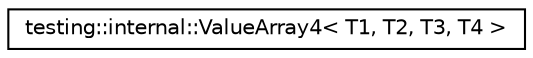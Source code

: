 digraph G
{
  edge [fontname="Helvetica",fontsize="10",labelfontname="Helvetica",labelfontsize="10"];
  node [fontname="Helvetica",fontsize="10",shape=record];
  rankdir="LR";
  Node1 [label="testing::internal::ValueArray4\< T1, T2, T3, T4 \>",height=0.2,width=0.4,color="black", fillcolor="white", style="filled",URL="$classtesting_1_1internal_1_1ValueArray4.html"];
}
